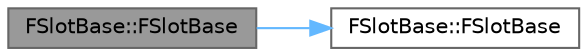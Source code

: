 digraph "FSlotBase::FSlotBase"
{
 // INTERACTIVE_SVG=YES
 // LATEX_PDF_SIZE
  bgcolor="transparent";
  edge [fontname=Helvetica,fontsize=10,labelfontname=Helvetica,labelfontsize=10];
  node [fontname=Helvetica,fontsize=10,shape=box,height=0.2,width=0.4];
  rankdir="LR";
  Node1 [id="Node000001",label="FSlotBase::FSlotBase",height=0.2,width=0.4,color="gray40", fillcolor="grey60", style="filled", fontcolor="black",tooltip=" "];
  Node1 -> Node2 [id="edge1_Node000001_Node000002",color="steelblue1",style="solid",tooltip=" "];
  Node2 [id="Node000002",label="FSlotBase::FSlotBase",height=0.2,width=0.4,color="grey40", fillcolor="white", style="filled",URL="$dd/d98/classFSlotBase.html#ae34cd3219d9696a8d8c00a6a7d4b7f02",tooltip=" "];
}
